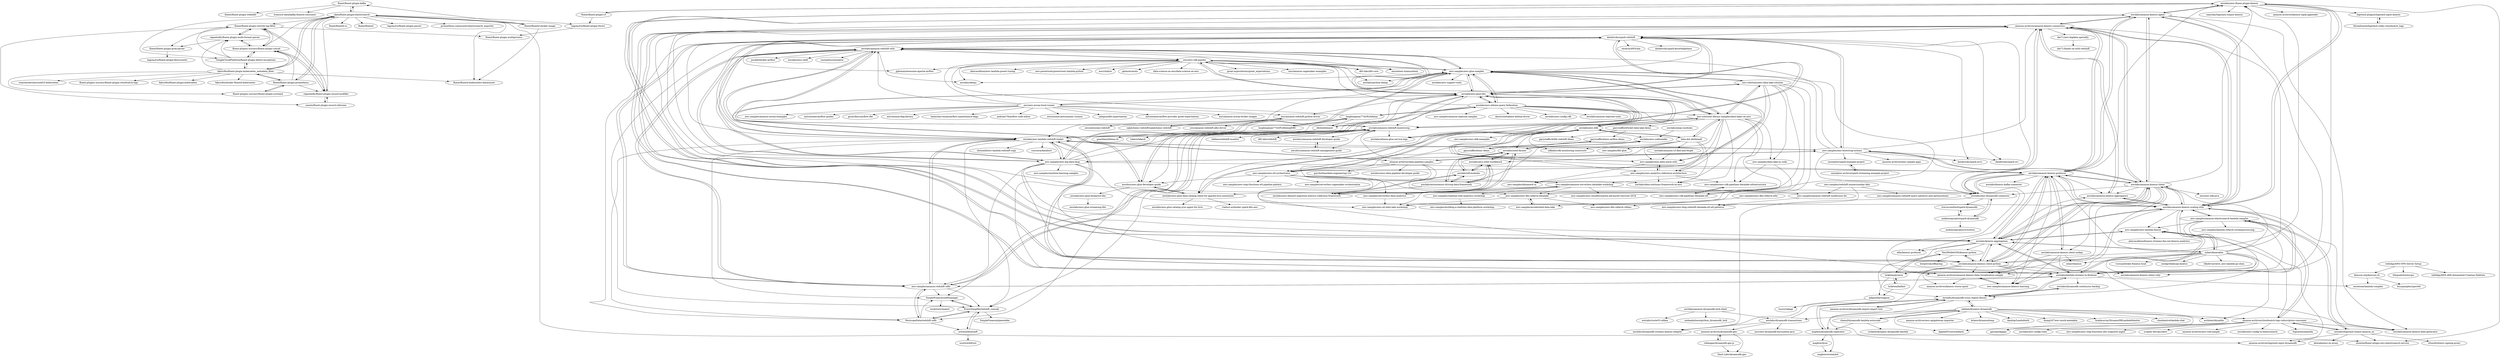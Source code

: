 digraph G {
"fluent/fluent-plugin-kafka" -> "fluent/fluent-plugin-webhdfs"
"fluent/fluent-plugin-kafka" -> "treasure-data/kafka-fluentd-consumer"
"fluent/fluent-plugin-kafka" -> "uken/fluent-plugin-elasticsearch"
"aws/aws-sdk-pandas" -> "aws-samples/aws-glue-samples"
"aws/aws-sdk-pandas" -> "aws-powertools/powertools-lambda-python" ["e"=1]
"aws/aws-sdk-pandas" -> "awslabs/deequ" ["e"=1]
"aws/aws-sdk-pandas" -> "awslabs/amazon-redshift-utils"
"aws/aws-sdk-pandas" -> "aws/chalice" ["e"=1]
"aws/aws-sdk-pandas" -> "getmoto/moto" ["e"=1]
"aws/aws-sdk-pandas" -> "awslabs/aws-glue-libs"
"aws/aws-sdk-pandas" -> "data-science-on-aws/data-science-on-aws" ["e"=1]
"aws/aws-sdk-pandas" -> "awslabs/python-deequ" ["e"=1]
"aws/aws-sdk-pandas" -> "great-expectations/great_expectations" ["e"=1]
"aws/aws-sdk-pandas" -> "aws/amazon-sagemaker-examples" ["e"=1]
"aws/aws-sdk-pandas" -> "dbt-labs/dbt-core" ["e"=1]
"aws/aws-sdk-pandas" -> "amundsen-io/amundsen" ["e"=1]
"aws/aws-sdk-pandas" -> "alexcasalboni/aws-lambda-power-tuning" ["e"=1]
"aws/aws-sdk-pandas" -> "jghoman/awesome-apache-airflow" ["e"=1]
"aws-samples/emr-bootstrap-actions" -> "databricks/spark-redshift"
"aws-samples/emr-bootstrap-actions" -> "aws-samples/aws-big-data-blog"
"aws-samples/emr-bootstrap-actions" -> "awslabs/amazon-redshift-monitoring"
"aws-samples/emr-bootstrap-actions" -> "amazon-archives/emr-sample-apps"
"aws-samples/emr-bootstrap-actions" -> "awslabs/aws-lambda-redshift-loader"
"aws-samples/emr-bootstrap-actions" -> "databricks/spark-avro" ["e"=1]
"aws-samples/emr-bootstrap-actions" -> "amazon-archives/amazon-kinesis-connectors"
"aws-samples/emr-bootstrap-actions" -> "amazon-archives/data-pipeline-samples"
"aws-samples/emr-bootstrap-actions" -> "awslabs/emr-dynamodb-connector"
"aws-samples/emr-bootstrap-actions" -> "databricks/spark-csv" ["e"=1]
"aws-samples/emr-bootstrap-actions" -> "awslabs/amazon-kinesis-client"
"aws-samples/emr-bootstrap-actions" -> "snowplow/spark-example-project"
"aws-samples/emr-bootstrap-actions" -> "awslabs/amazon-redshift-utils"
"aws-samples/emr-bootstrap-actions" -> "awslabs/amazon-kinesis-producer"
"aws-samples/emr-bootstrap-actions" -> "aws-samples/aws-glue-samples"
"snowplow/spark-example-project" -> "snowplow-archive/spark-streaming-example-project"
"awslabs/aws-fluent-plugin-kinesis" -> "awslabs/amazon-kinesis-agent"
"awslabs/aws-fluent-plugin-kinesis" -> "samcday/logstash-output-kinesis"
"awslabs/aws-fluent-plugin-kinesis" -> "awslabs/kinesis-aggregation"
"awslabs/aws-fluent-plugin-kinesis" -> "atomita/fluent-plugin-aws-elasticsearch-service"
"awslabs/aws-fluent-plugin-kinesis" -> "fluent/fluent-plugin-s3"
"awslabs/aws-fluent-plugin-kinesis" -> "awslabs/amazon-kinesis-client-ruby"
"awslabs/aws-fluent-plugin-kinesis" -> "awslabs/amazon-kinesis-scaling-utils"
"awslabs/aws-fluent-plugin-kinesis" -> "logstash-plugins/logstash-input-kinesis"
"awslabs/aws-fluent-plugin-kinesis" -> "amazon-archives/kinesis-log4j-appender"
"mhart/kinesalite" -> "architect/dynalite" ["e"=1]
"mhart/kinesalite" -> "mhart/kinesis"
"mhart/kinesalite" -> "vsouza/docker-Kinesis-local" ["e"=1]
"mhart/kinesalite" -> "sendgridlabs/go-kinesis" ["e"=1]
"mhart/kinesalite" -> "awslabs/kinesis-aggregation"
"mhart/kinesalite" -> "aws-samples/aws-lambda-fanout"
"mhart/kinesalite" -> "awslabs/amazon-kinesis-scaling-utils"
"mhart/kinesalite" -> "awslabs/lambda-streams-to-firehose"
"mhart/kinesalite" -> "amazon-archives/amazon-kinesis-connectors"
"mhart/kinesalite" -> "awslabs/amazon-kinesis-client-python"
"mhart/kinesalite" -> "awslabs/amazon-kinesis-client-ruby"
"mhart/kinesalite" -> "lifadev/archive_aws-lambda-go-shim" ["e"=1]
"mhart/kinesalite" -> "awslabs/amazon-kinesis-producer"
"mhart/kinesalite" -> "awslabs/dynamodb-cross-region-library"
"mhart/kinesalite" -> "awslabs/amazon-kinesis-client"
"amazon-archives/amazon-kinesis-connectors" -> "awslabs/amazon-kinesis-producer"
"amazon-archives/amazon-kinesis-connectors" -> "awslabs/amazon-kinesis-client"
"amazon-archives/amazon-kinesis-connectors" -> "amazon-archives/amazon-kinesis-data-visualization-sample"
"amazon-archives/amazon-kinesis-connectors" -> "awslabs/amazon-kinesis-aggregators"
"amazon-archives/amazon-kinesis-connectors" -> "sko71/aws-bigdata-specialty"
"amazon-archives/amazon-kinesis-connectors" -> "awslabs/amazon-kinesis-agent"
"amazon-archives/amazon-kinesis-connectors" -> "awslabs/amazon-kinesis-scaling-utils"
"amazon-archives/amazon-kinesis-connectors" -> "awslabs/emr-dynamodb-connector"
"amazon-archives/amazon-kinesis-connectors" -> "awslabs/amazon-kinesis-client-python"
"amazon-archives/amazon-kinesis-connectors" -> "databricks/spark-redshift"
"awsdocs/aws-glue-developer-guide" -> "awslabs/aws-glue-libs"
"awsdocs/aws-glue-developer-guide" -> "aws-samples/aws-glue-samples"
"awsdocs/aws-glue-developer-guide" -> "awslabs/aws-glue-data-catalog-client-for-apache-hive-metastore"
"awsdocs/aws-glue-developer-guide" -> "awslabs/aws-glue-blueprint-libs"
"awslabs/amazon-kinesis-client" -> "awslabs/amazon-kinesis-producer"
"awslabs/amazon-kinesis-client" -> "amazon-archives/amazon-kinesis-connectors"
"awslabs/amazon-kinesis-client" -> "awslabs/amazon-kinesis-agent"
"awslabs/amazon-kinesis-client" -> "awslabs/dynamodb-streams-kinesis-adapter"
"awslabs/amazon-kinesis-client" -> "awslabs/amazon-kinesis-client-python"
"awslabs/amazon-kinesis-client" -> "awslabs/amazon-kinesis-scaling-utils"
"awslabs/amazon-kinesis-client" -> "aws-samples/amazon-kinesis-learning"
"awslabs/amazon-kinesis-client" -> "awslabs/kinesis-aggregation"
"awslabs/amazon-kinesis-client" -> "amazon-archives/amazon-kinesis-data-visualization-sample"
"awslabs/amazon-kinesis-client" -> "awslabs/aws-fluent-plugin-kinesis"
"awslabs/amazon-kinesis-client" -> "aws-samples/emr-bootstrap-actions"
"awslabs/amazon-kinesis-client" -> "awslabs/amazon-kinesis-aggregators"
"awslabs/amazon-kinesis-client" -> "awslabs/amazon-kinesis-client-nodejs"
"awslabs/amazon-kinesis-client" -> "awslabs/emr-dynamodb-connector"
"awslabs/amazon-kinesis-client" -> "aws/aws-sdk-java" ["e"=1]
"dbcli/athenacli" -> "tokern/lakecli"
"dbcli/athenacli" -> "guardian/athena-cli"
"aws-samples/aws-etl-orchestrator" -> "aws-samples/aws-glue-samples"
"aws-samples/aws-etl-orchestrator" -> "aws-samples/serverless-sagemaker-orchestration" ["e"=1]
"aws-samples/aws-etl-orchestrator" -> "awslabs/aws-glue-libs"
"aws-samples/aws-etl-orchestrator" -> "aws-samples/aws-ml-data-lake-workshop"
"aws-samples/aws-etl-orchestrator" -> "aws-samples/aws-step-functions-etl-pipeline-pattern"
"aws-samples/aws-etl-orchestrator" -> "aws-samples/aws-dbs-refarch-datalake"
"aws-samples/aws-etl-orchestrator" -> "aws-samples/serverless-data-analytics"
"aws-samples/aws-etl-orchestrator" -> "awsdocs/aws-glue-developer-guide"
"aws-samples/aws-etl-orchestrator" -> "aws-samples/amazon-serverless-datalake-workshop"
"aws-samples/serverless-data-analytics" -> "aws-samples/aws-ml-data-lake-workshop"
"aws-samples/serverless-data-analytics" -> "aws-samples/amazon-serverless-datalake-workshop"
"awsdocs/amazon-redshift-developer-guide" -> "awsdocs/amazon-redshift-management-guide"
"aws-samples/amazon-redshift-modernize-dw" -> "aws-samples/aws-blog-redshift-datalake-etl-elt-patterns"
"audienceproject/spark-dynamodb" -> "traviscrawford/spark-dynamodb"
"audienceproject/spark-dynamodb" -> "audienceproject/crossbow"
"audienceproject/spark-dynamodb" -> "awslabs/emr-dynamodb-connector"
"amazon-archives/dynamodb-geo" -> "Dash-Labs/dynamodb-geo"
"amazon-archives/dynamodb-geo" -> "robhogan/dynamodb-geo.js"
"awslabs/aws-glue-data-catalog-client-for-apache-hive-metastore" -> "awslabs/aws-glue-catalog-sync-agent-for-hive"
"awslabs/aws-glue-data-catalog-client-for-apache-hive-metastore" -> "awsdocs/aws-glue-developer-guide"
"awslabs/aws-glue-data-catalog-client-for-apache-hive-metastore" -> "awslabs/aws-glue-libs"
"awslabs/aws-glue-data-catalog-client-for-apache-hive-metastore" -> "viaduct-ai/docker-spark-k8s-aws"
"amazon-archives/amazon-kinesis-data-visualization-sample" -> "aws-samples/amazon-kinesis-learning"
"amazon-archives/amazon-kinesis-data-visualization-sample" -> "amazon-archives/amazon-kinesis-connectors"
"amazon-archives/amazon-kinesis-data-visualization-sample" -> "amazon-archives/kinesis-storm-spout"
"aws-samples/realtime-web-analytics-workshop" -> "aws-samples/building-a-realtime-data-platform-workshop"
"awslabs/dynamodb-transactions" -> "awslabs/dynamodb-streams-kinesis-adapter"
"awslabs/dynamodb-transactions" -> "awslabs/dynamodb-cross-region-library"
"awslabs/dynamodb-transactions" -> "aws/aws-dynamodb-encryption-java" ["e"=1]
"awslabs/dynamodb-transactions" -> "amazon-archives/dynamodb-geo"
"aws-samples/amazon-serverless-datalake-workshop" -> "aws-samples/realtime-web-analytics-workshop"
"aws-samples/amazon-serverless-datalake-workshop" -> "aws-samples/aws-ml-data-lake-workshop"
"aws-samples/amazon-serverless-datalake-workshop" -> "aws-samples/aws-dbs-refarch-datalake"
"aws-samples/amazon-serverless-datalake-workshop" -> "aws-samples/aws-cloudformation-advanced-reinvent-2018"
"aws-samples/amazon-serverless-datalake-workshop" -> "aws-samples/amazon-redshift-modernize-dw"
"aws-samples/amazon-serverless-datalake-workshop" -> "aws-samples/serverless-data-analytics"
"aws-samples/aws-dbs-refarch-datalake" -> "aws-samples/accelerated-data-lake"
"aws-samples/aws-dbs-refarch-datalake" -> "aws-samples/aws-ml-data-lake-workshop"
"aws-samples/aws-dbs-refarch-datalake" -> "aws-samples/aws-dbs-refarch-rdbms"
"aws-samples/accelerated-data-lake" -> "aws-samples/aws-dbs-refarch-datalake"
"aws-samples/redshift-immersionday-labs" -> "aws-samples/amazon-redshift-modernize-dw"
"aws-samples/redshift-immersionday-labs" -> "aws-samples/amazon-redshift-query-patterns-and-optimizations"
"aws-samples/redshift-immersionday-labs" -> "aws-samples/aws-blog-redshift-datalake-etl-elt-patterns"
"awsdocs/amazon-redshift-management-guide" -> "awsdocs/amazon-redshift-developer-guide"
"aws-samples/aws-dbs-refarch-edw" -> "aws-samples/aws-dbs-refarch-rdbms"
"ticketea/failfast" -> "qdqmedia/wiggum"
"ticketea/failfast" -> "ticketea/pynesis"
"fluent/fluent-plugin-s3" -> "awslabs/aws-fluent-plugin-kinesis"
"fluent/fluent-plugin-s3" -> "tagomoris/fluent-plugin-forest"
"awslabs/amazon-redshift-utils" -> "awslabs/aws-lambda-redshift-loader"
"awslabs/amazon-redshift-utils" -> "awslabs/amazon-redshift-monitoring"
"awslabs/amazon-redshift-utils" -> "aws-samples/amazon-redshift-udfs"
"awslabs/amazon-redshift-utils" -> "databricks/spark-redshift"
"awslabs/amazon-redshift-utils" -> "aws-samples/aws-glue-samples"
"awslabs/amazon-redshift-utils" -> "aws/aws-sdk-pandas"
"awslabs/amazon-redshift-utils" -> "aws-samples/aws-big-data-blog"
"awslabs/amazon-redshift-utils" -> "awslabs/aws-glue-libs"
"awslabs/amazon-redshift-utils" -> "awslabs/deequ" ["e"=1]
"awslabs/amazon-redshift-utils" -> "puckel/docker-airflow" ["e"=1]
"awslabs/amazon-redshift-utils" -> "jghoman/awesome-apache-airflow" ["e"=1]
"awslabs/amazon-redshift-utils" -> "dbt-labs/dbt-core" ["e"=1]
"awslabs/amazon-redshift-utils" -> "awslabs/aws-shell" ["e"=1]
"awslabs/amazon-redshift-utils" -> "amundsen-io/amundsen" ["e"=1]
"awslabs/amazon-redshift-utils" -> "snowplow/snowplow" ["e"=1]
"awslabs/amazon-kinesis-scaling-utils" -> "awslabs/amazon-kinesis-aggregators"
"awslabs/amazon-kinesis-scaling-utils" -> "amazon-archives/amazon-kinesis-connectors"
"awslabs/amazon-kinesis-scaling-utils" -> "awslabs/kinesis-aggregation"
"awslabs/amazon-kinesis-scaling-utils" -> "awslabs/amazon-kinesis-producer"
"awslabs/amazon-kinesis-scaling-utils" -> "awslabs/amazon-kinesis-client"
"awslabs/amazon-kinesis-scaling-utils" -> "awslabs/aws-fluent-plugin-kinesis"
"awslabs/amazon-kinesis-scaling-utils" -> "awslabs/lambda-streams-to-firehose"
"awslabs/amazon-kinesis-scaling-utils" -> "awslabs/amazon-kinesis-agent"
"awslabs/amazon-kinesis-scaling-utils" -> "aws-samples/aws-lambda-fanout"
"awslabs/amazon-kinesis-scaling-utils" -> "aws-samples/amazon-elasticsearch-lambda-samples"
"awslabs/amazon-kinesis-scaling-utils" -> "mhart/kinesalite"
"awslabs/amazon-kinesis-scaling-utils" -> "amazon-archives/amazon-kinesis-data-visualization-sample"
"awslabs/amazon-kinesis-scaling-utils" -> "awslabs/amazon-kinesis-data-generator"
"aws-samples/aws-big-data-blog" -> "aws-samples/emr-bootstrap-actions"
"aws-samples/aws-big-data-blog" -> "awslabs/aws-lambda-redshift-loader"
"aws-samples/aws-big-data-blog" -> "awslabs/amazon-redshift-utils"
"aws-samples/aws-big-data-blog" -> "databricks/spark-redshift"
"aws-samples/aws-big-data-blog" -> "awslabs/amazon-redshift-monitoring"
"aws-samples/aws-big-data-blog" -> "aws-samples/aws-glue-samples"
"aws-samples/aws-big-data-blog" -> "awslabs/lambda-streams-to-firehose"
"aws-samples/aws-big-data-blog" -> "aws-samples/amazon-redshift-udfs"
"aws-samples/aws-big-data-blog" -> "awslabs/kinesis-aggregation"
"aws-samples/aws-big-data-blog" -> "aws-samples/machine-learning-samples" ["e"=1]
"aws-samples/aws-big-data-blog" -> "awslabs/amazon-kinesis-client-python"
"aws-samples/aws-big-data-blog" -> "awslabs/amazon-kinesis-scaling-utils"
"aws-samples/aws-big-data-blog" -> "awslabs/amazon-kinesis-producer"
"aws-samples/aws-big-data-blog" -> "amazon-archives/amazon-kinesis-connectors"
"aws-samples/aws-big-data-blog" -> "awslabs/aws-glue-libs"
"awslabs/aws-athena-query-federation" -> "aws-samples/aws-glue-samples"
"awslabs/aws-athena-query-federation" -> "awslabs/amazon-neptune-tools" ["e"=1]
"awslabs/aws-athena-query-federation" -> "awslabs/aws-glue-libs"
"awslabs/aws-athena-query-federation" -> "laughingman7743/PyAthena"
"awslabs/aws-athena-query-federation" -> "aws-samples/amazon-neptune-samples" ["e"=1]
"awslabs/aws-athena-query-federation" -> "awslabs/athena-glue-service-logs"
"awslabs/aws-athena-query-federation" -> "dacort/metabase-athena-driver"
"awslabs/aws-athena-query-federation" -> "awsdocs/aws-glue-developer-guide"
"awslabs/aws-athena-query-federation" -> "dbcli/athenacli"
"awslabs/aws-athena-query-federation" -> "aws/aws-sdk-pandas"
"awslabs/aws-athena-query-federation" -> "aws-solutions-library-samples/data-lakes-on-aws"
"awslabs/aws-athena-query-federation" -> "awslabs/aws-ddk"
"awslabs/aws-athena-query-federation" -> "awslabs/aws-glue-data-catalog-client-for-apache-hive-metastore"
"awslabs/aws-athena-query-federation" -> "awslabs/aws-config-rdk" ["e"=1]
"awslabs/aws-athena-query-federation" -> "aws-samples/aws-etl-orchestrator"
"aws/amazon-redshift-python-driver" -> "sqlalchemy-redshift/sqlalchemy-redshift"
"aws/amazon-redshift-python-driver" -> "aws/amazon-redshift-jdbc-driver"
"aws/amazon-redshift-python-driver" -> "aws/awesome-redshift"
"awslabs/amazon-kinesis-aggregators" -> "amazon-archives/amazon-kinesis-connectors"
"awslabs/amazon-kinesis-aggregators" -> "awslabs/amazon-kinesis-scaling-utils"
"awslabs/amazon-s3-find-and-forget" -> "aws-samples/aws-data-mesh-utils"
"awslabs/amazon-kinesis-client-python" -> "awslabs/kinesis-aggregation"
"awslabs/amazon-kinesis-client-python" -> "awslabs/amazon-kinesis-producer"
"awslabs/amazon-kinesis-client-python" -> "NerdWalletOSS/kinesis-python"
"awslabs/amazon-kinesis-client-python" -> "awslabs/amazon-kinesis-client"
"awslabs/amazon-kinesis-client-python" -> "aws-samples/amazon-kinesis-learning"
"awslabs/amazon-kinesis-client-python" -> "amazon-archives/amazon-kinesis-connectors"
"awslabs/amazon-kinesis-client-python" -> "awslabs/lambda-streams-to-firehose"
"awslabs/amazon-kinesis-client-python" -> "amazon-archives/kinesis-storm-spout"
"awslabs/amazon-kinesis-client-python" -> "ticketea/pynesis"
"awslabs/amazon-kinesis-client-python" -> "amazon-archives/amazon-kinesis-data-visualization-sample"
"awslabs/amazon-kinesis-client-python" -> "awslabs/aws-fluent-plugin-kinesis"
"awslabs/amazon-kinesis-client-python" -> "awslabs/amazon-kinesis-client-ruby"
"awslabs/dynamodb-cross-region-library" -> "amazon-archives/dynamodb-import-export-tool"
"awslabs/dynamodb-cross-region-library" -> "mapbox/dynamodb-replicator"
"awslabs/dynamodb-cross-region-library" -> "awslabs/dynamodb-continuous-backup"
"awslabs/dynamodb-cross-region-library" -> "amazon-archives/logstash-input-dynamodb"
"awslabs/dynamodb-cross-region-library" -> "awslabs/lambda-streams-to-firehose"
"awslabs/dynamodb-cross-region-library" -> "sebdah/dynamic-dynamodb"
"aws-solutions-library-samples/data-lakes-on-aws" -> "awslabs/aws-ddk"
"aws-solutions-library-samples/data-lakes-on-aws" -> "data-dot-all/dataall"
"aws-solutions-library-samples/data-lakes-on-aws" -> "awslabs/aws-orbit-workbench"
"aws-solutions-library-samples/data-lakes-on-aws" -> "aws-solutions/aws-data-lake-solution"
"aws-solutions-library-samples/data-lakes-on-aws" -> "aws-samples/aws-glue-samples"
"aws-solutions-library-samples/data-lakes-on-aws" -> "aws-samples/aws-data-mesh-utils"
"aws-solutions-library-samples/data-lakes-on-aws" -> "aws-samples/data-lake-as-code"
"aws-solutions-library-samples/data-lakes-on-aws" -> "aws-samples/aws-analytics-reference-architecture"
"aws-solutions-library-samples/data-lakes-on-aws" -> "aws-samples/aws-cdk-pipelines-datalake-infrastructure"
"aws-solutions-library-samples/data-lakes-on-aws" -> "awslabs/aws-glue-libs"
"aws-solutions-library-samples/data-lakes-on-aws" -> "awslabs/data-solutions-framework-on-aws"
"aws-solutions-library-samples/data-lakes-on-aws" -> "aws/aws-sdk-pandas"
"aws-solutions-library-samples/data-lakes-on-aws" -> "garystafford/tickit-data-lake-demo"
"aws-solutions-library-samples/data-lakes-on-aws" -> "aws-samples/aws-cdk-pipelines-datalake-etl"
"aws-solutions-library-samples/data-lakes-on-aws" -> "awslabs/amazon-redshift-monitoring"
"aws-samples/data-lake-as-code" -> "aws-samples/aws-cdk-pipelines-datalake-infrastructure"
"aws-samples/data-lake-as-code" -> "aws-samples/aws-cdk-pipelines-datalake-etl"
"repeatedly/fluent-plugin-multi-format-parser" -> "fluent/fluent-plugin-rewrite-tag-filter"
"repeatedly/fluent-plugin-multi-format-parser" -> "fluent/fluent-plugin-grok-parser"
"repeatedly/fluent-plugin-multi-format-parser" -> "fluent-plugins-nursery/fluent-plugin-concat"
"databricks/spark-redshift" -> "awslabs/aws-lambda-redshift-loader"
"databricks/spark-redshift" -> "aws-samples/emr-bootstrap-actions"
"databricks/spark-redshift" -> "awslabs/amazon-redshift-utils"
"databricks/spark-redshift" -> "databricks/spark-csv" ["e"=1]
"databricks/spark-redshift" -> "aws-samples/amazon-redshift-udfs"
"databricks/spark-redshift" -> "awslabs/amazon-redshift-monitoring"
"databricks/spark-redshift" -> "databricks/spark-avro" ["e"=1]
"databricks/spark-redshift" -> "amazon-archives/amazon-kinesis-connectors"
"databricks/spark-redshift" -> "EverythingMe/redshift_console"
"databricks/spark-redshift" -> "aws-samples/aws-big-data-blog"
"databricks/spark-redshift" -> "awslabs/emr-dynamodb-connector"
"databricks/spark-redshift" -> "PeriscopeData/redshift-udfs"
"databricks/spark-redshift" -> "seratch/AWScala" ["e"=1]
"databricks/spark-redshift" -> "awslabs/aws-glue-libs"
"databricks/spark-redshift" -> "databricks/spark-knowledgebase" ["e"=1]
"awslabs/aws-glue-blueprint-libs" -> "awslabs/aws-glue-streaming-libs"
"fluent/fluent-plugin-grok-parser" -> "tagomoris/fluent-plugin-flowcounter"
"mapbox/dyno" -> "mapbox/streambot"
"uswitch/blueshift" -> "uswitch/bifrost"
"uswitch/blueshift" -> "EverythingMe/redshift_console"
"aws/aws-mwaa-local-runner" -> "aws-samples/amazon-mwaa-examples"
"aws/aws-mwaa-local-runner" -> "astronomer/airflow-guides" ["e"=1]
"aws/aws-mwaa-local-runner" -> "gocardless/airflow-dbt" ["e"=1]
"aws/aws-mwaa-local-runner" -> "awslabs/aws-glue-libs"
"aws/aws-mwaa-local-runner" -> "aws/amazon-redshift-python-driver"
"aws/aws-mwaa-local-runner" -> "astronomer/dag-factory" ["e"=1]
"aws/aws-mwaa-local-runner" -> "aws-samples/aws-glue-samples"
"aws/aws-mwaa-local-runner" -> "teamclairvoyant/airflow-maintenance-dags" ["e"=1]
"aws/aws-mwaa-local-runner" -> "andreax79/airflow-code-editor" ["e"=1]
"aws/aws-mwaa-local-runner" -> "astronomer/astronomer-cosmos" ["e"=1]
"aws/aws-mwaa-local-runner" -> "calogica/dbt-expectations" ["e"=1]
"aws/aws-mwaa-local-runner" -> "aws/aws-sdk-pandas"
"aws/aws-mwaa-local-runner" -> "astronomer/airflow-provider-great-expectations" ["e"=1]
"aws/aws-mwaa-local-runner" -> "aws/amazon-mwaa-docker-images"
"aws/aws-mwaa-local-runner" -> "awslabs/amazon-redshift-utils"
"garystafford/aws-airflow-demo" -> "garystafford/emr-demo"
"awslabs/aws-orbit-workbench" -> "awslabs/idf-modules"
"awslabs/aws-orbit-workbench" -> "awslabs/seed-farmer"
"awslabs/aws-orbit-workbench" -> "awslabs/aws-dataset-ingestion-metrics-collection-framework"
"awslabs/aws-orbit-workbench" -> "awslabs/autonomous-driving-data-framework"
"awslabs/aws-lambda-redshift-loader" -> "awslabs/amazon-redshift-monitoring"
"awslabs/aws-lambda-redshift-loader" -> "aws-samples/amazon-redshift-udfs"
"awslabs/aws-lambda-redshift-loader" -> "awslabs/amazon-redshift-utils"
"awslabs/aws-lambda-redshift-loader" -> "databricks/spark-redshift"
"awslabs/aws-lambda-redshift-loader" -> "awslabs/lambda-streams-to-firehose"
"awslabs/aws-lambda-redshift-loader" -> "amazon-archives/data-pipeline-samples"
"awslabs/aws-lambda-redshift-loader" -> "aws-samples/emr-bootstrap-actions"
"awslabs/aws-lambda-redshift-loader" -> "aws-samples/aws-big-data-blog"
"awslabs/aws-lambda-redshift-loader" -> "PeriscopeData/redshift-udfs"
"awslabs/aws-lambda-redshift-loader" -> "EverythingMe/redshift_console"
"awslabs/aws-lambda-redshift-loader" -> "SimpleFinance/shiftmanager"
"awslabs/aws-lambda-redshift-loader" -> "chrismld/aws-lambda-redshift-copy"
"awslabs/aws-lambda-redshift-loader" -> "amazon-archives/amazon-kinesis-connectors"
"awslabs/aws-lambda-redshift-loader" -> "awslabs/amazon-kinesis-client-python"
"awslabs/aws-lambda-redshift-loader" -> "coursera/dataduct"
"awslabs/amazon-kinesis-client-nodejs" -> "mhart/kinesis"
"awslabs/amazon-kinesis-client-nodejs" -> "amazon-archives/amazon-kinesis-data-visualization-sample"
"awslabs/amazon-kinesis-client-nodejs" -> "awslabs/amazon-kinesis-producer"
"awslabs/amazon-kinesis-client-nodejs" -> "awslabs/amazon-kinesis-data-generator"
"awslabs/amazon-kinesis-client-nodejs" -> "aws-samples/amazon-kinesis-learning"
"amazon-archives/data-pipeline-samples" -> "awslabs/aws-lambda-redshift-loader"
"amazon-archives/data-pipeline-samples" -> "aws-samples/emr-bootstrap-actions"
"amazon-archives/data-pipeline-samples" -> "aws-samples/aws-etl-orchestrator"
"amazon-archives/data-pipeline-samples" -> "psychothan/data-engineering-101" ["e"=1]
"amazon-archives/data-pipeline-samples" -> "awslabs/emr-dynamodb-connector"
"amazon-archives/data-pipeline-samples" -> "awsdocs/aws-data-pipeline-developer-guide"
"amazon-archives/data-pipeline-samples" -> "awslabs/lambda-streams-to-firehose"
"tagomoris/fluent-plugin-forest" -> "fluent/fluent-plugin-multiprocess"
"webdigi/AWS-VPN-Server-Setup" -> "webdigi/AWS-AMI-Automated-Creation-Deletion"
"webdigi/AWS-VPN-Server-Setup" -> "ttlequals0/autovpn" ["e"=1]
"webdigi/AWS-VPN-Server-Setup" -> "dawson-org/dawson-cli"
"fluent/fluentd-docker-image" -> "uken/fluent-plugin-elasticsearch"
"fluent/fluentd-docker-image" -> "fluent/fluentd-kubernetes-daemonset" ["e"=1]
"fluent/fluentd-docker-image" -> "fluent/fluent-plugin-kafka"
"PeriscopeData/redshift-udfs" -> "SimpleFinance/shiftmanager"
"PeriscopeData/redshift-udfs" -> "EverythingMe/redshift_console"
"PeriscopeData/redshift-udfs" -> "aws-samples/amazon-redshift-udfs"
"PeriscopeData/redshift-udfs" -> "uswitch/blueshift"
"fluent/fluent-plugin-prometheus" -> "fabric8io/fluent-plugin-kubernetes_metadata_filter"
"fluent/fluent-plugin-prometheus" -> "fluent-plugins-nursery/fluent-plugin-systemd"
"fluent/fluent-plugin-prometheus" -> "fluent-plugins-nursery/fluent-plugin-concat"
"fluent/fluent-plugin-prometheus" -> "repeatedly/fluent-plugin-record-modifier"
"fluent/fluent-plugin-prometheus" -> "uken/fluent-plugin-elasticsearch"
"awslabs/amazon-kinesis-producer" -> "awslabs/amazon-kinesis-client"
"awslabs/amazon-kinesis-producer" -> "awslabs/amazon-kinesis-agent"
"awslabs/amazon-kinesis-producer" -> "amazon-archives/amazon-kinesis-connectors"
"awslabs/amazon-kinesis-producer" -> "awslabs/kinesis-aggregation"
"awslabs/amazon-kinesis-producer" -> "awslabs/amazon-kinesis-client-python"
"awslabs/amazon-kinesis-producer" -> "awslabs/amazon-kinesis-scaling-utils"
"awslabs/amazon-kinesis-producer" -> "aws-samples/amazon-kinesis-learning"
"awslabs/amazon-kinesis-producer" -> "awslabs/amazon-kinesis-client-nodejs"
"awslabs/amazon-kinesis-producer" -> "amazon-archives/amazon-kinesis-data-visualization-sample"
"awslabs/amazon-kinesis-producer" -> "awslabs/emr-dynamodb-connector"
"awslabs/amazon-kinesis-producer" -> "awslabs/amazon-kinesis-aggregators"
"awslabs/amazon-kinesis-producer" -> "awslabs/kinesis-kafka-connector"
"awslabs/amazon-kinesis-producer" -> "a8m/kinesis-producer" ["e"=1]
"awslabs/amazon-kinesis-producer" -> "awslabs/aws-fluent-plugin-kinesis"
"awslabs/amazon-kinesis-producer" -> "awslabs/amazon-redshift-monitoring"
"fabric8io/fluent-plugin-kubernetes_metadata_filter" -> "GoogleCloudPlatform/fluent-plugin-detect-exceptions"
"fabric8io/fluent-plugin-kubernetes_metadata_filter" -> "fluent/fluent-plugin-prometheus"
"fabric8io/fluent-plugin-kubernetes_metadata_filter" -> "uken/fluent-plugin-elasticsearch"
"fabric8io/fluent-plugin-kubernetes_metadata_filter" -> "fluent/fluentd-kubernetes-daemonset" ["e"=1]
"fabric8io/fluent-plugin-kubernetes_metadata_filter" -> "repeatedly/fluent-plugin-multi-format-parser"
"fabric8io/fluent-plugin-kubernetes_metadata_filter" -> "fabric8io/docker-fluentd-kubernetes"
"fabric8io/fluent-plugin-kubernetes_metadata_filter" -> "wearemolecule/route53-kubernetes" ["e"=1]
"fabric8io/fluent-plugin-kubernetes_metadata_filter" -> "fluent-plugins-nursery/fluent-plugin-cloudwatch-logs"
"fabric8io/fluent-plugin-kubernetes_metadata_filter" -> "fluent-plugins-nursery/fluent-plugin-concat"
"fabric8io/fluent-plugin-kubernetes_metadata_filter" -> "fluent-plugins-nursery/fluent-plugin-systemd"
"fabric8io/fluent-plugin-kubernetes_metadata_filter" -> "fabric8io/fluent-plugin-kubernetes"
"amazon-archives/cloudwatch-logs-subscription-consumer" -> "AppliedTrust/traildash" ["e"=1]
"amazon-archives/cloudwatch-logs-subscription-consumer" -> "aws-samples/amazon-elasticsearch-lambda-samples"
"amazon-archives/cloudwatch-logs-subscription-consumer" -> "awslabs/aws-config-rules" ["e"=1]
"amazon-archives/cloudwatch-logs-subscription-consumer" -> "garnaat/kappa" ["e"=1]
"amazon-archives/cloudwatch-logs-subscription-consumer" -> "aws-samples/aws-step-functions-ebs-snapshot-mgmt"
"amazon-archives/cloudwatch-logs-subscription-consumer" -> "scopely-devops/skew"
"amazon-archives/cloudwatch-logs-subscription-consumer" -> "aws-samples/aws-lambda-fanout"
"amazon-archives/cloudwatch-logs-subscription-consumer" -> "amazon-archives/aws-waf-sample" ["e"=1]
"amazon-archives/cloudwatch-logs-subscription-consumer" -> "awslabs/aws-config-to-elasticsearch" ["e"=1]
"amazon-archives/cloudwatch-logs-subscription-consumer" -> "awslabs/logstash-output-amazon_es"
"amazon-archives/cloudwatch-logs-subscription-consumer" -> "fugue/emulambda" ["e"=1]
"amazon-archives/cloudwatch-logs-subscription-consumer" -> "awslabs/amazon-kinesis-data-generator"
"sqlalchemy-redshift/sqlalchemy-redshift" -> "aws/amazon-redshift-python-driver"
"EverythingMe/redshift_console" -> "SimpleFinance/shiftmanager"
"EverythingMe/redshift_console" -> "PeriscopeData/redshift-udfs"
"EverythingMe/redshift_console" -> "uswitch/blueshift"
"EverythingMe/redshift_console" -> "SimpleFinance/pipewelder"
"aws-samples/amazon-kinesis-learning" -> "amazon-archives/amazon-kinesis-data-visualization-sample"
"snowplow-archive/spark-streaming-example-project" -> "snowplow/spark-example-project"
"aws-samples/aws-cdk-pipelines-datalake-infrastructure" -> "aws-samples/aws-cdk-pipelines-datalake-etl"
"aws-samples/aws-cdk-pipelines-datalake-etl" -> "aws-samples/aws-cdk-pipelines-datalake-infrastructure"
"aws-samples/aws-analytics-reference-architecture" -> "aws-samples/aws-data-mesh-utils"
"aws-samples/aws-analytics-reference-architecture" -> "aws-samples/datamesh-ui"
"aws-samples/aws-analytics-reference-architecture" -> "aws-samples/aws-cdk-pipelines-datalake-infrastructure"
"aws-samples/aws-analytics-reference-architecture" -> "awslabs/data-solutions-framework-on-aws"
"mapbox/dynamodb-replicator" -> "mapbox/streambot"
"mapbox/dynamodb-replicator" -> "mapbox/dyno"
"mapbox/dynamodb-replicator" -> "awslabs/dynamodb-cross-region-library"
"garystafford/emr-demo" -> "garystafford/aws-airflow-demo"
"awslabs/aws-dataset-ingestion-metrics-collection-framework" -> "awslabs/idf-modules"
"awslabs/aws-dataset-ingestion-metrics-collection-framework" -> "awslabs/seed-farmer"
"awslabs/aws-dataset-ingestion-metrics-collection-framework" -> "awslabs/aws-orbit-workbench"
"awslabs/amazon-kinesis-agent" -> "awslabs/amazon-kinesis-producer"
"awslabs/amazon-kinesis-agent" -> "awslabs/amazon-kinesis-client"
"awslabs/amazon-kinesis-agent" -> "amazon-archives/amazon-kinesis-connectors"
"awslabs/amazon-kinesis-agent" -> "awslabs/aws-fluent-plugin-kinesis"
"awslabs/amazon-kinesis-agent" -> "awslabs/emr-dynamodb-connector"
"awslabs/amazon-kinesis-agent" -> "awslabs/amazon-kinesis-scaling-utils"
"awslabs/amazon-kinesis-agent" -> "awslabs/kinesis-aggregation"
"awslabs/amazon-kinesis-agent" -> "awslabs/lambda-streams-to-firehose"
"awslabs/amazon-kinesis-agent" -> "awslabs/amazon-kinesis-data-generator"
"aws-samples/amazon-elasticsearch-lambda-samples" -> "amazon-archives/cloudwatch-logs-subscription-consumer"
"aws-samples/amazon-elasticsearch-lambda-samples" -> "awslabs/logstash-output-amazon_es"
"aws-samples/amazon-elasticsearch-lambda-samples" -> "amazon-archives/logstash-input-dynamodb"
"aws-samples/amazon-elasticsearch-lambda-samples" -> "awslabs/amazon-kinesis-scaling-utils"
"aws-samples/amazon-elasticsearch-lambda-samples" -> "awslabs/lambda-streams-to-firehose"
"aws-samples/amazon-elasticsearch-lambda-samples" -> "aws-samples/lambda-refarch-streamprocessing" ["e"=1]
"aws-samples/amazon-elasticsearch-lambda-samples" -> "amazon-archives/amazon-kinesis-data-visualization-sample"
"aws-samples/amazon-elasticsearch-lambda-samples" -> "aws-samples/aws-lambda-fanout"
"awslabs/logstash-output-amazon_es" -> "aws-samples/amazon-elasticsearch-lambda-samples"
"awslabs/logstash-output-amazon_es" -> "abutaha/aws-es-proxy" ["e"=1]
"awslabs/logstash-output-amazon_es" -> "atomita/fluent-plugin-aws-elasticsearch-service"
"awslabs/logstash-output-amazon_es" -> "cllunsford/aws-signing-proxy"
"awslabs/logstash-output-amazon_es" -> "amazon-archives/cloudwatch-logs-subscription-consumer"
"awslabs/logstash-output-amazon_es" -> "amazon-archives/logstash-input-dynamodb"
"aws-samples/amazon-redshift-udfs" -> "awslabs/amazon-redshift-monitoring"
"aws-samples/amazon-redshift-udfs" -> "PeriscopeData/redshift-udfs"
"aws-samples/amazon-redshift-udfs" -> "awslabs/aws-lambda-redshift-loader"
"aws-samples/amazon-redshift-udfs" -> "EverythingMe/redshift_console"
"aws-samples/amazon-redshift-udfs" -> "awslabs/amazon-redshift-utils"
"aws-samples/amazon-redshift-udfs" -> "SimpleFinance/shiftmanager"
"aws-samples/amazon-redshift-udfs" -> "databricks/spark-redshift"
"aws-samples/amazon-redshift-udfs" -> "awslabs/lambda-streams-to-firehose"
"aws-samples/aws-data-mesh-utils" -> "aws-samples/aws-analytics-reference-architecture"
"aws-samples/aws-data-mesh-utils" -> "awslabs/aws-ddk"
"aws-samples/aws-data-mesh-utils" -> "aws-samples/datamesh-ui"
"data-dot-all/dataall" -> "aws-samples/aws-data-mesh-utils"
"data-dot-all/dataall" -> "aws-solutions-library-samples/data-lakes-on-aws"
"data-dot-all/dataall" -> "awslabs/aws-ddk"
"data-dot-all/dataall" -> "awslabs/data-solutions-framework-on-aws"
"data-dot-all/dataall" -> "aws-samples/aws-analytics-reference-architecture"
"data-dot-all/dataall" -> "awslabs/amazon-s3-find-and-forget"
"data-dot-all/dataall" -> "aws-samples/dbt-glue"
"data-dot-all/dataall" -> "cdklabs/cdk-monitoring-constructs" ["e"=1]
"garystafford/tickit-data-lake-demo" -> "garystafford/aws-airflow-demo"
"garystafford/tickit-data-lake-demo" -> "garystafford/dbt-redshift-demo"
"awslabs/lambda-streams-to-firehose" -> "aws-samples/aws-lambda-fanout"
"awslabs/lambda-streams-to-firehose" -> "awslabs/kinesis-aggregation"
"awslabs/lambda-streams-to-firehose" -> "awslabs/aws-lambda-redshift-loader"
"awslabs/lambda-streams-to-firehose" -> "awslabs/dynamodb-cross-region-library"
"awslabs/lambda-streams-to-firehose" -> "aws-samples/amazon-redshift-udfs"
"awslabs/lambda-streams-to-firehose" -> "exratione/lambda-complex"
"awslabs/lambda-streams-to-firehose" -> "awslabs/amazon-kinesis-scaling-utils"
"awslabs/lambda-streams-to-firehose" -> "awslabs/dynamodb-continuous-backup"
"fluent/fluent-plugin-rewrite-tag-filter" -> "repeatedly/fluent-plugin-multi-format-parser"
"fluent/fluent-plugin-rewrite-tag-filter" -> "fluent-plugins-nursery/fluent-plugin-concat"
"fluent/fluent-plugin-rewrite-tag-filter" -> "repeatedly/fluent-plugin-record-modifier"
"fluent/fluent-plugin-rewrite-tag-filter" -> "fluent/fluent-plugin-grok-parser"
"fluent/fluent-plugin-rewrite-tag-filter" -> "fluent/fluent-plugin-multiprocess"
"fluent/fluent-plugin-rewrite-tag-filter" -> "sonots/fluent-plugin-record-reformer"
"fluent-plugins-nursery/fluent-plugin-systemd" -> "fluent/fluent-plugin-prometheus"
"SimpleFinance/shiftmanager" -> "wrobstory/malort"
"SimpleFinance/shiftmanager" -> "EverythingMe/redshift_console"
"awslabs/aws-ddk" -> "aws-samples/aws-ddk-examples"
"awslabs/aws-ddk" -> "aws-samples/aws-data-mesh-utils"
"awslabs/aws-ddk" -> "awslabs/aws-codeseeder"
"awslabs/aws-ddk" -> "aws-solutions-library-samples/data-lakes-on-aws"
"awslabs/aws-ddk" -> "awslabs/data-solutions-framework-on-aws"
"awslabs/aws-ddk" -> "awslabs/seed-farmer"
"awslabs/aws-ddk" -> "data-dot-all/dataall"
"awslabs/aws-ddk" -> "cdklabs/cdk-monitoring-constructs" ["e"=1]
"awslabs/aws-ddk" -> "aws-samples/aws-analytics-reference-architecture"
"amazon-archives/dynamodb-import-export-tool" -> "awslabs/dynamodb-cross-region-library"
"awslabs/aws-codeseeder" -> "awslabs/seed-farmer"
"awslabs/autonomous-driving-data-framework" -> "awslabs/seed-farmer"
"awslabs/autonomous-driving-data-framework" -> "awslabs/idf-modules"
"awslabs/autonomous-driving-data-framework" -> "awslabs/aws-orbit-workbench"
"awslabs/autonomous-driving-data-framework" -> "awslabs/aws-codeseeder"
"awslabs/autonomous-driving-data-framework" -> "awslabs/aws-dataset-ingestion-metrics-collection-framework"
"awslabs/seed-farmer" -> "awslabs/idf-modules"
"awslabs/seed-farmer" -> "awslabs/aws-codeseeder"
"awslabs/seed-farmer" -> "awslabs/autonomous-driving-data-framework"
"awslabs/seed-farmer" -> "awslabs/aws-orbit-workbench"
"awslabs/seed-farmer" -> "awslabs/aws-dataset-ingestion-metrics-collection-framework"
"awslabs/kinesis-aggregation" -> "awslabs/amazon-kinesis-producer"
"awslabs/kinesis-aggregation" -> "awslabs/amazon-kinesis-client-python"
"awslabs/kinesis-aggregation" -> "a8m/kinesis-producer" ["e"=1]
"awslabs/kinesis-aggregation" -> "awslabs/lambda-streams-to-firehose"
"awslabs/kinesis-aggregation" -> "NerdWalletOSS/kinesis-python"
"awslabs/kinesis-aggregation" -> "awslabs/amazon-kinesis-scaling-utils"
"awslabs/kinesis-aggregation" -> "awslabs/aws-fluent-plugin-kinesis"
"awslabs/kinesis-aggregation" -> "awslabs/amazon-kinesis-client"
"awslabs/kinesis-aggregation" -> "awslabs/amazon-kinesis-aggregators"
"awslabs/kinesis-aggregation" -> "aws-samples/aws-lambda-fanout"
"awslabs/kinesis-aggregation" -> "mhart/kinesalite"
"awslabs/kinesis-aggregation" -> "amazon-archives/amazon-kinesis-connectors"
"awslabs/kinesis-aggregation" -> "awslabs/amazon-kinesis-agent"
"awslabs/kinesis-aggregation" -> "awslabs/dynamodb-cross-region-library"
"fluent-plugins-nursery/fluent-plugin-concat" -> "GoogleCloudPlatform/fluent-plugin-detect-exceptions"
"fluent-plugins-nursery/fluent-plugin-concat" -> "fluent/fluent-plugin-rewrite-tag-filter"
"fluent-plugins-nursery/fluent-plugin-concat" -> "repeatedly/fluent-plugin-record-modifier"
"fluent-plugins-nursery/fluent-plugin-concat" -> "repeatedly/fluent-plugin-multi-format-parser"
"awslabs/amazon-redshift-monitoring" -> "aws-samples/amazon-redshift-udfs"
"awslabs/amazon-redshift-monitoring" -> "awslabs/aws-lambda-redshift-loader"
"awslabs/amazon-redshift-monitoring" -> "awslabs/amazon-redshift-utils"
"awslabs/amazon-redshift-monitoring" -> "awsdocs/amazon-redshift-management-guide"
"awslabs/amazon-redshift-monitoring" -> "PeriscopeData/redshift-udfs"
"awslabs/amazon-redshift-monitoring" -> "dbt-labs/redshift" ["e"=1]
"awslabs/amazon-redshift-monitoring" -> "SimpleFinance/shiftmanager"
"awslabs/amazon-redshift-monitoring" -> "awslabs/athena-glue-service-logs"
"awslabs/amazon-redshift-monitoring" -> "databricks/spark-redshift"
"awslabs/amazon-redshift-monitoring" -> "tableau/redshift-monitor"
"awslabs/amazon-redshift-monitoring" -> "EverythingMe/redshift_console"
"awslabs/amazon-redshift-monitoring" -> "awsdocs/amazon-redshift-developer-guide"
"channl/dynamodb-lambda-autoscale" -> "sebdah/dynamic-dynamodb"
"channl/dynamodb-lambda-autoscale" -> "rockeee/dynamic-dynamodb-lambda"
"channl/dynamodb-lambda-autoscale" -> "mapbox/dynamodb-replicator"
"traviscrawford/spark-dynamodb" -> "audienceproject/spark-dynamodb"
"qdqmedia/wiggum" -> "tsuru/riakapi"
"awslabs/dynamodb-continuous-backup" -> "awslabs/dynamodb-cross-region-library"
"awslabs/idf-modules" -> "awslabs/seed-farmer"
"awslabs/idf-modules" -> "awslabs/autonomous-driving-data-framework"
"awslabs/idf-modules" -> "awslabs/aws-orbit-workbench"
"awslabs/idf-modules" -> "awslabs/aws-dataset-ingestion-metrics-collection-framework"
"awslabs/emr-dynamodb-connector" -> "traviscrawford/spark-dynamodb"
"awslabs/emr-dynamodb-connector" -> "audienceproject/spark-dynamodb"
"awslabs/emr-dynamodb-connector" -> "awslabs/dynamodb-streams-kinesis-adapter"
"awslabs/emr-dynamodb-connector" -> "amazon-archives/amazon-kinesis-connectors"
"dawson-org/dawson-cli" -> "exratione/lambda-complex"
"dawson-org/dawson-cli" -> "busypeoples/spected" ["e"=1]
"logstash-plugins/logstash-input-kinesis" -> "threadwaste/logstash-codec-cloudwatch_logs"
"threadwaste/logstash-codec-cloudwatch_logs" -> "logstash-plugins/logstash-input-kinesis"
"aws-samples/aws-lambda-fanout" -> "alexcasalboni/kinesis-streams-fan-out-kinesis-analytics"
"aws-samples/aws-lambda-fanout" -> "awslabs/lambda-streams-to-firehose"
"aws-samples/aws-lambda-fanout" -> "awslabs/kinesis-aggregation"
"aws-solutions/aws-data-lake-solution" -> "aws-samples/data-lake-as-code"
"aws-solutions/aws-data-lake-solution" -> "aws-solutions-library-samples/data-lakes-on-aws"
"aws-solutions/aws-data-lake-solution" -> "aws-samples/amazon-serverless-datalake-workshop"
"aws-solutions/aws-data-lake-solution" -> "awslabs/aws-glue-libs"
"aws-solutions/aws-data-lake-solution" -> "aws-samples/aws-ml-data-lake-workshop"
"aws-solutions/aws-data-lake-solution" -> "aws-samples/aws-glue-samples"
"aws-solutions/aws-data-lake-solution" -> "aws-samples/aws-dbs-refarch-datalake"
"aws-solutions/aws-data-lake-solution" -> "aws-samples/accelerated-data-lake"
"aws-solutions/aws-data-lake-solution" -> "aws-samples/aws-data-mesh-utils"
"laughingman7743/PyAthenaJDBC" -> "laughingman7743/PyAthena"
"GoogleCloudPlatform/fluent-plugin-detect-exceptions" -> "fluent-plugins-nursery/fluent-plugin-concat"
"GoogleCloudPlatform/fluent-plugin-detect-exceptions" -> "fabric8io/fluent-plugin-kubernetes_metadata_filter"
"GoogleCloudPlatform/fluent-plugin-detect-exceptions" -> "repeatedly/fluent-plugin-multi-format-parser"
"GoogleCloudPlatform/fluent-plugin-detect-exceptions" -> "fluent/fluent-plugin-rewrite-tag-filter"
"awslabs/aiops-modules" -> "awslabs/aws-codeseeder"
"awslabs/amazon-dynamodb-lock-client" -> "mohankishore/python_dynamodb_lock"
"awslabs/amazon-dynamodb-lock-client" -> "awslabs/dynamodb-transactions"
"awslabs/amazon-dynamodb-lock-client" -> "awslabs/route53-infima"
"sebdah/dynamic-dynamodb" -> "channl/dynamodb-lambda-autoscale"
"sebdah/dynamic-dynamodb" -> "awslabs/dynamodb-cross-region-library"
"sebdah/dynamic-dynamodb" -> "amazon-archives/aws-apigateway-importer" ["e"=1]
"sebdah/dynamic-dynamodb" -> "amazon-archives/cloudwatch-logs-subscription-consumer"
"sebdah/dynamic-dynamodb" -> "bchew/dynamodump" ["e"=1]
"sebdah/dynamic-dynamodb" -> "AppliedTrust/traildash" ["e"=1]
"sebdah/dynamic-dynamodb" -> "mapbox/dynamodb-replicator"
"sebdah/dynamic-dynamodb" -> "danilop/LambdAuth" ["e"=1]
"sebdah/dynamic-dynamodb" -> "garnaat/kappa" ["e"=1]
"sebdah/dynamic-dynamodb" -> "architect/dynalite" ["e"=1]
"sebdah/dynamic-dynamodb" -> "dump247/aws-mock-metadata" ["e"=1]
"sebdah/dynamic-dynamodb" -> "awslabs/dynamodb-transactions"
"sebdah/dynamic-dynamodb" -> "bradmurray/DynamoDBLambdaMonitor"
"sebdah/dynamic-dynamodb" -> "cloudnative/lambda-chat" ["e"=1]
"uken/fluent-plugin-elasticsearch" -> "fabric8io/fluent-plugin-kubernetes_metadata_filter"
"uken/fluent-plugin-elasticsearch" -> "fluent/fluent-plugin-prometheus"
"uken/fluent-plugin-elasticsearch" -> "fluent/fluentd-docker-image"
"uken/fluent-plugin-elasticsearch" -> "fluent/fluent-plugin-kafka"
"uken/fluent-plugin-elasticsearch" -> "atomita/fluent-plugin-aws-elasticsearch-service"
"uken/fluent-plugin-elasticsearch" -> "fluent-plugins-nursery/fluent-plugin-concat"
"uken/fluent-plugin-elasticsearch" -> "fluent/fluentd-kubernetes-daemonset" ["e"=1]
"uken/fluent-plugin-elasticsearch" -> "fluent/fluentd-ui"
"uken/fluent-plugin-elasticsearch" -> "fluent/fluentd" ["e"=1]
"uken/fluent-plugin-elasticsearch" -> "repeatedly/fluent-plugin-record-modifier"
"uken/fluent-plugin-elasticsearch" -> "tagomoris/fluent-plugin-forest"
"uken/fluent-plugin-elasticsearch" -> "tagomoris/fluent-plugin-parser"
"uken/fluent-plugin-elasticsearch" -> "GoogleCloudPlatform/fluent-plugin-detect-exceptions"
"uken/fluent-plugin-elasticsearch" -> "fluent/fluent-plugin-rewrite-tag-filter"
"uken/fluent-plugin-elasticsearch" -> "prometheus-community/elasticsearch_exporter" ["e"=1]
"NerdWalletOSS/kinesis-python" -> "ticketea/pynesis"
"NerdWalletOSS/kinesis-python" -> "borgstrom/offspring"
"NerdWalletOSS/kinesis-python" -> "awslabs/amazon-kinesis-client-python"
"robhogan/dynamodb-geo.js" -> "amazon-archives/dynamodb-geo"
"robhogan/dynamodb-geo.js" -> "Dash-Labs/dynamodb-geo"
"aws-samples/aws-glue-samples" -> "awslabs/aws-glue-libs"
"aws-samples/aws-glue-samples" -> "awsdocs/aws-glue-developer-guide"
"aws-samples/aws-glue-samples" -> "aws/aws-sdk-pandas"
"aws-samples/aws-glue-samples" -> "aws-samples/aws-etl-orchestrator"
"aws-samples/aws-glue-samples" -> "awslabs/amazon-redshift-utils"
"aws-samples/aws-glue-samples" -> "aws-solutions-library-samples/data-lakes-on-aws"
"aws-samples/aws-glue-samples" -> "awslabs/aws-athena-query-federation"
"aws-samples/aws-glue-samples" -> "aws-samples/aws-big-data-blog"
"aws-samples/aws-glue-samples" -> "aws-solutions/aws-data-lake-solution"
"aws-samples/aws-glue-samples" -> "awslabs/deequ" ["e"=1]
"aws-samples/aws-glue-samples" -> "awslabs/aws-glue-data-catalog-client-for-apache-hive-metastore"
"aws-samples/aws-glue-samples" -> "awslabs/aws-support-tools" ["e"=1]
"aws-samples/aws-glue-samples" -> "databricks/spark-redshift"
"aws-samples/aws-glue-samples" -> "awslabs/python-deequ" ["e"=1]
"aws-samples/aws-glue-samples" -> "awslabs/aws-lambda-redshift-loader"
"awslabs/aws-glue-libs" -> "aws-samples/aws-glue-samples"
"awslabs/aws-glue-libs" -> "awsdocs/aws-glue-developer-guide"
"awslabs/aws-glue-libs" -> "awslabs/aws-glue-data-catalog-client-for-apache-hive-metastore"
"awslabs/aws-glue-libs" -> "aws-samples/aws-etl-orchestrator"
"awslabs/aws-glue-libs" -> "aws/aws-sdk-pandas"
"awslabs/aws-glue-libs" -> "aws-solutions/aws-data-lake-solution"
"awslabs/aws-glue-libs" -> "awslabs/amazon-redshift-utils"
"awslabs/aws-glue-libs" -> "awslabs/amazon-redshift-monitoring"
"awslabs/aws-glue-libs" -> "awslabs/athena-glue-service-logs"
"awslabs/aws-glue-libs" -> "databricks/spark-redshift"
"awslabs/aws-glue-libs" -> "awslabs/aws-athena-query-federation"
"awslabs/aws-glue-libs" -> "aws-solutions-library-samples/data-lakes-on-aws"
"awslabs/aws-glue-libs" -> "aws/aws-mwaa-local-runner"
"awslabs/aws-glue-libs" -> "aws/amazon-redshift-python-driver"
"awslabs/aws-glue-libs" -> "awslabs/aws-lambda-redshift-loader"
"laughingman7743/PyAthena" -> "laughingman7743/PyAthenaJDBC"
"laughingman7743/PyAthena" -> "dbcli/athenacli"
"laughingman7743/PyAthena" -> "awslabs/aws-athena-query-federation"
"laughingman7743/PyAthena" -> "guardian/athena-cli"
"laughingman7743/PyAthena" -> "aws/aws-sdk-pandas"
"repeatedly/fluent-plugin-record-modifier" -> "sonots/fluent-plugin-record-reformer"
"repeatedly/fluent-plugin-record-modifier" -> "fluent-plugins-nursery/fluent-plugin-concat"
"repeatedly/fluent-plugin-record-modifier" -> "fluent/fluent-plugin-rewrite-tag-filter"
"ticketea/pynesis" -> "ticketea/failfast"
"ticketea/pynesis" -> "qdqmedia/wiggum"
"ticketea/pynesis" -> "NerdWalletOSS/kinesis-python"
"sonots/fluent-plugin-record-reformer" -> "repeatedly/fluent-plugin-record-modifier"
"sko71/aws-bigdata-specialty" -> "sko71/hands-on-with-redshift"
"fluent/fluent-plugin-kafka" ["l"="11.952,-2.154"]
"fluent/fluent-plugin-webhdfs" ["l"="11.972,-2.122"]
"treasure-data/kafka-fluentd-consumer" ["l"="11.947,-2.12"]
"uken/fluent-plugin-elasticsearch" ["l"="11.939,-2.21"]
"aws/aws-sdk-pandas" ["l"="11.667,-2.658"]
"aws-samples/aws-glue-samples" ["l"="11.702,-2.603"]
"aws-powertools/powertools-lambda-python" ["l"="10.656,-2.999"]
"awslabs/deequ" ["l"="-2.525,14.763"]
"awslabs/amazon-redshift-utils" ["l"="11.668,-2.571"]
"aws/chalice" ["l"="10.621,-3.157"]
"getmoto/moto" ["l"="44.626,20.983"]
"awslabs/aws-glue-libs" ["l"="11.68,-2.614"]
"data-science-on-aws/data-science-on-aws" ["l"="48.461,26.529"]
"awslabs/python-deequ" ["l"="-1.716,17.546"]
"great-expectations/great_expectations" ["l"="-0.746,16.065"]
"aws/amazon-sagemaker-examples" ["l"="48.395,26.451"]
"dbt-labs/dbt-core" ["l"="-0.677,16.024"]
"amundsen-io/amundsen" ["l"="-2.461,14.757"]
"alexcasalboni/aws-lambda-power-tuning" ["l"="10.679,-3.027"]
"jghoman/awesome-apache-airflow" ["l"="0.335,16.017"]
"aws-samples/emr-bootstrap-actions" ["l"="11.657,-2.496"]
"databricks/spark-redshift" ["l"="11.665,-2.537"]
"aws-samples/aws-big-data-blog" ["l"="11.685,-2.506"]
"awslabs/amazon-redshift-monitoring" ["l"="11.647,-2.55"]
"amazon-archives/emr-sample-apps" ["l"="11.61,-2.491"]
"awslabs/aws-lambda-redshift-loader" ["l"="11.663,-2.519"]
"databricks/spark-avro" ["l"="-2.564,16.976"]
"amazon-archives/amazon-kinesis-connectors" ["l"="11.668,-2.458"]
"amazon-archives/data-pipeline-samples" ["l"="11.706,-2.513"]
"awslabs/emr-dynamodb-connector" ["l"="11.629,-2.457"]
"databricks/spark-csv" ["l"="-2.61,17.064"]
"awslabs/amazon-kinesis-client" ["l"="11.668,-2.427"]
"snowplow/spark-example-project" ["l"="11.562,-2.491"]
"awslabs/amazon-kinesis-producer" ["l"="11.66,-2.441"]
"snowplow-archive/spark-streaming-example-project" ["l"="11.526,-2.489"]
"awslabs/aws-fluent-plugin-kinesis" ["l"="11.725,-2.383"]
"awslabs/amazon-kinesis-agent" ["l"="11.665,-2.404"]
"samcday/logstash-output-kinesis" ["l"="11.758,-2.356"]
"awslabs/kinesis-aggregation" ["l"="11.701,-2.414"]
"atomita/fluent-plugin-aws-elasticsearch-service" ["l"="11.801,-2.29"]
"fluent/fluent-plugin-s3" ["l"="11.796,-2.341"]
"awslabs/amazon-kinesis-client-ruby" ["l"="11.742,-2.407"]
"awslabs/amazon-kinesis-scaling-utils" ["l"="11.682,-2.407"]
"logstash-plugins/logstash-input-kinesis" ["l"="11.665,-2.349"]
"amazon-archives/kinesis-log4j-appender" ["l"="11.767,-2.379"]
"mhart/kinesalite" ["l"="11.697,-2.39"]
"architect/dynalite" ["l"="10.883,-3.184"]
"mhart/kinesis" ["l"="11.631,-2.38"]
"vsouza/docker-Kinesis-local" ["l"="-2.203,18.483"]
"sendgridlabs/go-kinesis" ["l"="-11.251,-6.553"]
"aws-samples/aws-lambda-fanout" ["l"="11.671,-2.375"]
"awslabs/lambda-streams-to-firehose" ["l"="11.688,-2.424"]
"awslabs/amazon-kinesis-client-python" ["l"="11.702,-2.444"]
"lifadev/archive_aws-lambda-go-shim" ["l"="3.876,-9.344"]
"awslabs/dynamodb-cross-region-library" ["l"="11.668,-2.325"]
"amazon-archives/amazon-kinesis-data-visualization-sample" ["l"="11.65,-2.418"]
"awslabs/amazon-kinesis-aggregators" ["l"="11.687,-2.447"]
"sko71/aws-bigdata-specialty" ["l"="11.602,-2.464"]
"awsdocs/aws-glue-developer-guide" ["l"="11.691,-2.638"]
"awslabs/aws-glue-data-catalog-client-for-apache-hive-metastore" ["l"="11.658,-2.635"]
"awslabs/aws-glue-blueprint-libs" ["l"="11.646,-2.692"]
"awslabs/dynamodb-streams-kinesis-adapter" ["l"="11.6,-2.379"]
"aws-samples/amazon-kinesis-learning" ["l"="11.636,-2.431"]
"awslabs/amazon-kinesis-client-nodejs" ["l"="11.629,-2.406"]
"aws/aws-sdk-java" ["l"="-5.314,9.392"]
"dbcli/athenacli" ["l"="11.692,-2.756"]
"tokern/lakecli" ["l"="11.694,-2.792"]
"guardian/athena-cli" ["l"="11.674,-2.775"]
"aws-samples/aws-etl-orchestrator" ["l"="11.721,-2.642"]
"aws-samples/serverless-sagemaker-orchestration" ["l"="48.735,26.557"]
"aws-samples/aws-ml-data-lake-workshop" ["l"="11.743,-2.686"]
"aws-samples/aws-step-functions-etl-pipeline-pattern" ["l"="11.758,-2.671"]
"aws-samples/aws-dbs-refarch-datalake" ["l"="11.735,-2.703"]
"aws-samples/serverless-data-analytics" ["l"="11.76,-2.702"]
"aws-samples/amazon-serverless-datalake-workshop" ["l"="11.755,-2.724"]
"awsdocs/amazon-redshift-developer-guide" ["l"="11.587,-2.584"]
"awsdocs/amazon-redshift-management-guide" ["l"="11.604,-2.574"]
"aws-samples/amazon-redshift-modernize-dw" ["l"="11.766,-2.795"]
"aws-samples/aws-blog-redshift-datalake-etl-elt-patterns" ["l"="11.767,-2.821"]
"audienceproject/spark-dynamodb" ["l"="11.575,-2.448"]
"traviscrawford/spark-dynamodb" ["l"="11.565,-2.431"]
"audienceproject/crossbow" ["l"="11.532,-2.44"]
"amazon-archives/dynamodb-geo" ["l"="11.529,-2.217"]
"Dash-Labs/dynamodb-geo" ["l"="11.528,-2.183"]
"robhogan/dynamodb-geo.js" ["l"="11.507,-2.192"]
"awslabs/aws-glue-catalog-sync-agent-for-hive" ["l"="11.627,-2.671"]
"viaduct-ai/docker-spark-k8s-aws" ["l"="11.619,-2.658"]
"amazon-archives/kinesis-storm-spout" ["l"="11.648,-2.457"]
"aws-samples/realtime-web-analytics-workshop" ["l"="11.786,-2.773"]
"aws-samples/building-a-realtime-data-platform-workshop" ["l"="11.801,-2.798"]
"awslabs/dynamodb-transactions" ["l"="11.57,-2.287"]
"aws/aws-dynamodb-encryption-java" ["l"="-34.094,0.294"]
"aws-samples/aws-cloudformation-advanced-reinvent-2018" ["l"="11.762,-2.76"]
"aws-samples/accelerated-data-lake" ["l"="11.718,-2.706"]
"aws-samples/aws-dbs-refarch-rdbms" ["l"="11.733,-2.753"]
"aws-samples/redshift-immersionday-labs" ["l"="11.775,-2.839"]
"aws-samples/amazon-redshift-query-patterns-and-optimizations" ["l"="11.782,-2.865"]
"aws-samples/aws-dbs-refarch-edw" ["l"="11.733,-2.787"]
"ticketea/failfast" ["l"="11.793,-2.457"]
"qdqmedia/wiggum" ["l"="11.807,-2.447"]
"ticketea/pynesis" ["l"="11.77,-2.451"]
"tagomoris/fluent-plugin-forest" ["l"="11.884,-2.275"]
"aws-samples/amazon-redshift-udfs" ["l"="11.644,-2.516"]
"puckel/docker-airflow" ["l"="0.366,16.031"]
"awslabs/aws-shell" ["l"="10.167,-6.394"]
"snowplow/snowplow" ["l"="16.191,-10.721"]
"aws-samples/amazon-elasticsearch-lambda-samples" ["l"="11.684,-2.349"]
"awslabs/amazon-kinesis-data-generator" ["l"="11.641,-2.362"]
"aws-samples/machine-learning-samples" ["l"="44.791,27.808"]
"awslabs/aws-athena-query-federation" ["l"="11.698,-2.671"]
"awslabs/amazon-neptune-tools" ["l"="-19.498,-24.201"]
"laughingman7743/PyAthena" ["l"="11.675,-2.727"]
"aws-samples/amazon-neptune-samples" ["l"="-19.515,-24.198"]
"awslabs/athena-glue-service-logs" ["l"="11.65,-2.61"]
"dacort/metabase-athena-driver" ["l"="11.641,-2.729"]
"aws-solutions-library-samples/data-lakes-on-aws" ["l"="11.76,-2.637"]
"awslabs/aws-ddk" ["l"="11.797,-2.678"]
"awslabs/aws-config-rdk" ["l"="10.964,-4.747"]
"aws/amazon-redshift-python-driver" ["l"="11.58,-2.679"]
"sqlalchemy-redshift/sqlalchemy-redshift" ["l"="11.541,-2.689"]
"aws/amazon-redshift-jdbc-driver" ["l"="11.568,-2.717"]
"aws/awesome-redshift" ["l"="11.545,-2.714"]
"awslabs/amazon-s3-find-and-forget" ["l"="11.855,-2.661"]
"aws-samples/aws-data-mesh-utils" ["l"="11.803,-2.655"]
"NerdWalletOSS/kinesis-python" ["l"="11.745,-2.441"]
"amazon-archives/dynamodb-import-export-tool" ["l"="11.672,-2.29"]
"mapbox/dynamodb-replicator" ["l"="11.663,-2.257"]
"awslabs/dynamodb-continuous-backup" ["l"="11.708,-2.343"]
"amazon-archives/logstash-input-dynamodb" ["l"="11.694,-2.312"]
"sebdah/dynamic-dynamodb" ["l"="11.631,-2.268"]
"data-dot-all/dataall" ["l"="11.82,-2.662"]
"awslabs/aws-orbit-workbench" ["l"="11.821,-2.723"]
"aws-solutions/aws-data-lake-solution" ["l"="11.738,-2.656"]
"aws-samples/data-lake-as-code" ["l"="11.776,-2.618"]
"aws-samples/aws-analytics-reference-architecture" ["l"="11.809,-2.638"]
"aws-samples/aws-cdk-pipelines-datalake-infrastructure" ["l"="11.801,-2.614"]
"awslabs/data-solutions-framework-on-aws" ["l"="11.787,-2.656"]
"garystafford/tickit-data-lake-demo" ["l"="11.857,-2.61"]
"aws-samples/aws-cdk-pipelines-datalake-etl" ["l"="11.789,-2.6"]
"repeatedly/fluent-plugin-multi-format-parser" ["l"="12.003,-2.243"]
"fluent/fluent-plugin-rewrite-tag-filter" ["l"="11.977,-2.25"]
"fluent/fluent-plugin-grok-parser" ["l"="12.02,-2.268"]
"fluent-plugins-nursery/fluent-plugin-concat" ["l"="11.977,-2.227"]
"EverythingMe/redshift_console" ["l"="11.607,-2.525"]
"PeriscopeData/redshift-udfs" ["l"="11.624,-2.525"]
"seratch/AWScala" ["l"="-2.549,18.738"]
"databricks/spark-knowledgebase" ["l"="-2.625,16.952"]
"awslabs/aws-glue-streaming-libs" ["l"="11.621,-2.709"]
"tagomoris/fluent-plugin-flowcounter" ["l"="12.047,-2.281"]
"mapbox/dyno" ["l"="11.668,-2.212"]
"mapbox/streambot" ["l"="11.678,-2.227"]
"uswitch/blueshift" ["l"="11.573,-2.522"]
"uswitch/bifrost" ["l"="11.524,-2.53"]
"aws/aws-mwaa-local-runner" ["l"="11.623,-2.631"]
"aws-samples/amazon-mwaa-examples" ["l"="11.565,-2.638"]
"astronomer/airflow-guides" ["l"="0.339,15.945"]
"gocardless/airflow-dbt" ["l"="-0.494,16.073"]
"astronomer/dag-factory" ["l"="0.342,15.964"]
"teamclairvoyant/airflow-maintenance-dags" ["l"="0.368,15.971"]
"andreax79/airflow-code-editor" ["l"="0.307,15.929"]
"astronomer/astronomer-cosmos" ["l"="-0.524,16.067"]
"calogica/dbt-expectations" ["l"="-0.501,16.029"]
"astronomer/airflow-provider-great-expectations" ["l"="0.335,15.867"]
"aws/amazon-mwaa-docker-images" ["l"="11.589,-2.644"]
"garystafford/aws-airflow-demo" ["l"="11.904,-2.61"]
"garystafford/emr-demo" ["l"="11.928,-2.608"]
"awslabs/idf-modules" ["l"="11.84,-2.747"]
"awslabs/seed-farmer" ["l"="11.838,-2.723"]
"awslabs/aws-dataset-ingestion-metrics-collection-framework" ["l"="11.828,-2.741"]
"awslabs/autonomous-driving-data-framework" ["l"="11.852,-2.737"]
"SimpleFinance/shiftmanager" ["l"="11.613,-2.54"]
"chrismld/aws-lambda-redshift-copy" ["l"="11.624,-2.55"]
"coursera/dataduct" ["l"="11.585,-2.546"]
"psychothan/data-engineering-101" ["l"="48.71,28.482"]
"awsdocs/aws-data-pipeline-developer-guide" ["l"="11.742,-2.515"]
"fluent/fluent-plugin-multiprocess" ["l"="11.929,-2.268"]
"webdigi/AWS-VPN-Server-Setup" ["l"="11.758,-2.108"]
"webdigi/AWS-AMI-Automated-Creation-Deletion" ["l"="11.758,-2.07"]
"ttlequals0/autovpn" ["l"="10.015,-6.308"]
"dawson-org/dawson-cli" ["l"="11.756,-2.178"]
"fluent/fluentd-docker-image" ["l"="11.929,-2.173"]
"fluent/fluentd-kubernetes-daemonset" ["l"="8.111,-9.072"]
"fluent/fluent-plugin-prometheus" ["l"="11.973,-2.196"]
"fabric8io/fluent-plugin-kubernetes_metadata_filter" ["l"="12,-2.2"]
"fluent-plugins-nursery/fluent-plugin-systemd" ["l"="11.997,-2.171"]
"repeatedly/fluent-plugin-record-modifier" ["l"="11.959,-2.239"]
"awslabs/kinesis-kafka-connector" ["l"="11.592,-2.414"]
"a8m/kinesis-producer" ["l"="-11.156,-6.564"]
"GoogleCloudPlatform/fluent-plugin-detect-exceptions" ["l"="11.996,-2.224"]
"fabric8io/docker-fluentd-kubernetes" ["l"="12.04,-2.205"]
"wearemolecule/route53-kubernetes" ["l"="10.379,-10.003"]
"fluent-plugins-nursery/fluent-plugin-cloudwatch-logs" ["l"="12.051,-2.171"]
"fabric8io/fluent-plugin-kubernetes" ["l"="12.025,-2.185"]
"amazon-archives/cloudwatch-logs-subscription-consumer" ["l"="11.651,-2.308"]
"AppliedTrust/traildash" ["l"="10.009,-6.496"]
"awslabs/aws-config-rules" ["l"="10.973,-4.766"]
"garnaat/kappa" ["l"="9.964,-6.463"]
"aws-samples/aws-step-functions-ebs-snapshot-mgmt" ["l"="11.61,-2.3"]
"scopely-devops/skew" ["l"="11.599,-2.267"]
"amazon-archives/aws-waf-sample" ["l"="10.971,-4.794"]
"awslabs/aws-config-to-elasticsearch" ["l"="10.727,-4.653"]
"awslabs/logstash-output-amazon_es" ["l"="11.711,-2.295"]
"fugue/emulambda" ["l"="10.832,-3.483"]
"SimpleFinance/pipewelder" ["l"="11.555,-2.533"]
"aws-samples/datamesh-ui" ["l"="11.831,-2.637"]
"aws-samples/lambda-refarch-streamprocessing" ["l"="11.806,-3.277"]
"abutaha/aws-es-proxy" ["l"="-34.055,0.688"]
"cllunsford/aws-signing-proxy" ["l"="11.729,-2.249"]
"aws-samples/dbt-glue" ["l"="11.878,-2.679"]
"cdklabs/cdk-monitoring-constructs" ["l"="10.692,-2.806"]
"garystafford/dbt-redshift-demo" ["l"="11.882,-2.594"]
"exratione/lambda-complex" ["l"="11.745,-2.285"]
"sonots/fluent-plugin-record-reformer" ["l"="11.962,-2.267"]
"wrobstory/malort" ["l"="11.562,-2.562"]
"aws-samples/aws-ddk-examples" ["l"="11.823,-2.696"]
"awslabs/aws-codeseeder" ["l"="11.854,-2.712"]
"dbt-labs/redshift" ["l"="-0.5,16.25"]
"tableau/redshift-monitor" ["l"="11.623,-2.573"]
"channl/dynamodb-lambda-autoscale" ["l"="11.631,-2.223"]
"rockeee/dynamic-dynamodb-lambda" ["l"="11.62,-2.189"]
"tsuru/riakapi" ["l"="11.83,-2.445"]
"busypeoples/spected" ["l"="-0.266,-28.98"]
"threadwaste/logstash-codec-cloudwatch_logs" ["l"="11.646,-2.336"]
"alexcasalboni/kinesis-streams-fan-out-kinesis-analytics" ["l"="11.614,-2.343"]
"laughingman7743/PyAthenaJDBC" ["l"="11.654,-2.758"]
"awslabs/aiops-modules" ["l"="11.892,-2.73"]
"awslabs/amazon-dynamodb-lock-client" ["l"="11.484,-2.261"]
"mohankishore/python_dynamodb_lock" ["l"="11.45,-2.27"]
"awslabs/route53-infima" ["l"="11.44,-2.234"]
"amazon-archives/aws-apigateway-importer" ["l"="9.889,-6.483"]
"bchew/dynamodump" ["l"="10.892,-3.276"]
"danilop/LambdAuth" ["l"="11.829,-3.188"]
"dump247/aws-mock-metadata" ["l"="10.116,-6.568"]
"bradmurray/DynamoDBLambdaMonitor" ["l"="11.61,-2.241"]
"cloudnative/lambda-chat" ["l"="9.926,-6.514"]
"fluent/fluentd-ui" ["l"="11.891,-2.166"]
"fluent/fluentd" ["l"="8.473,-8.618"]
"tagomoris/fluent-plugin-parser" ["l"="11.906,-2.217"]
"prometheus-community/elasticsearch_exporter" ["l"="9.375,-10.65"]
"borgstrom/offspring" ["l"="11.775,-2.43"]
"awslabs/aws-support-tools" ["l"="10.873,-4.808"]
"sko71/hands-on-with-redshift" ["l"="11.569,-2.469"]
}